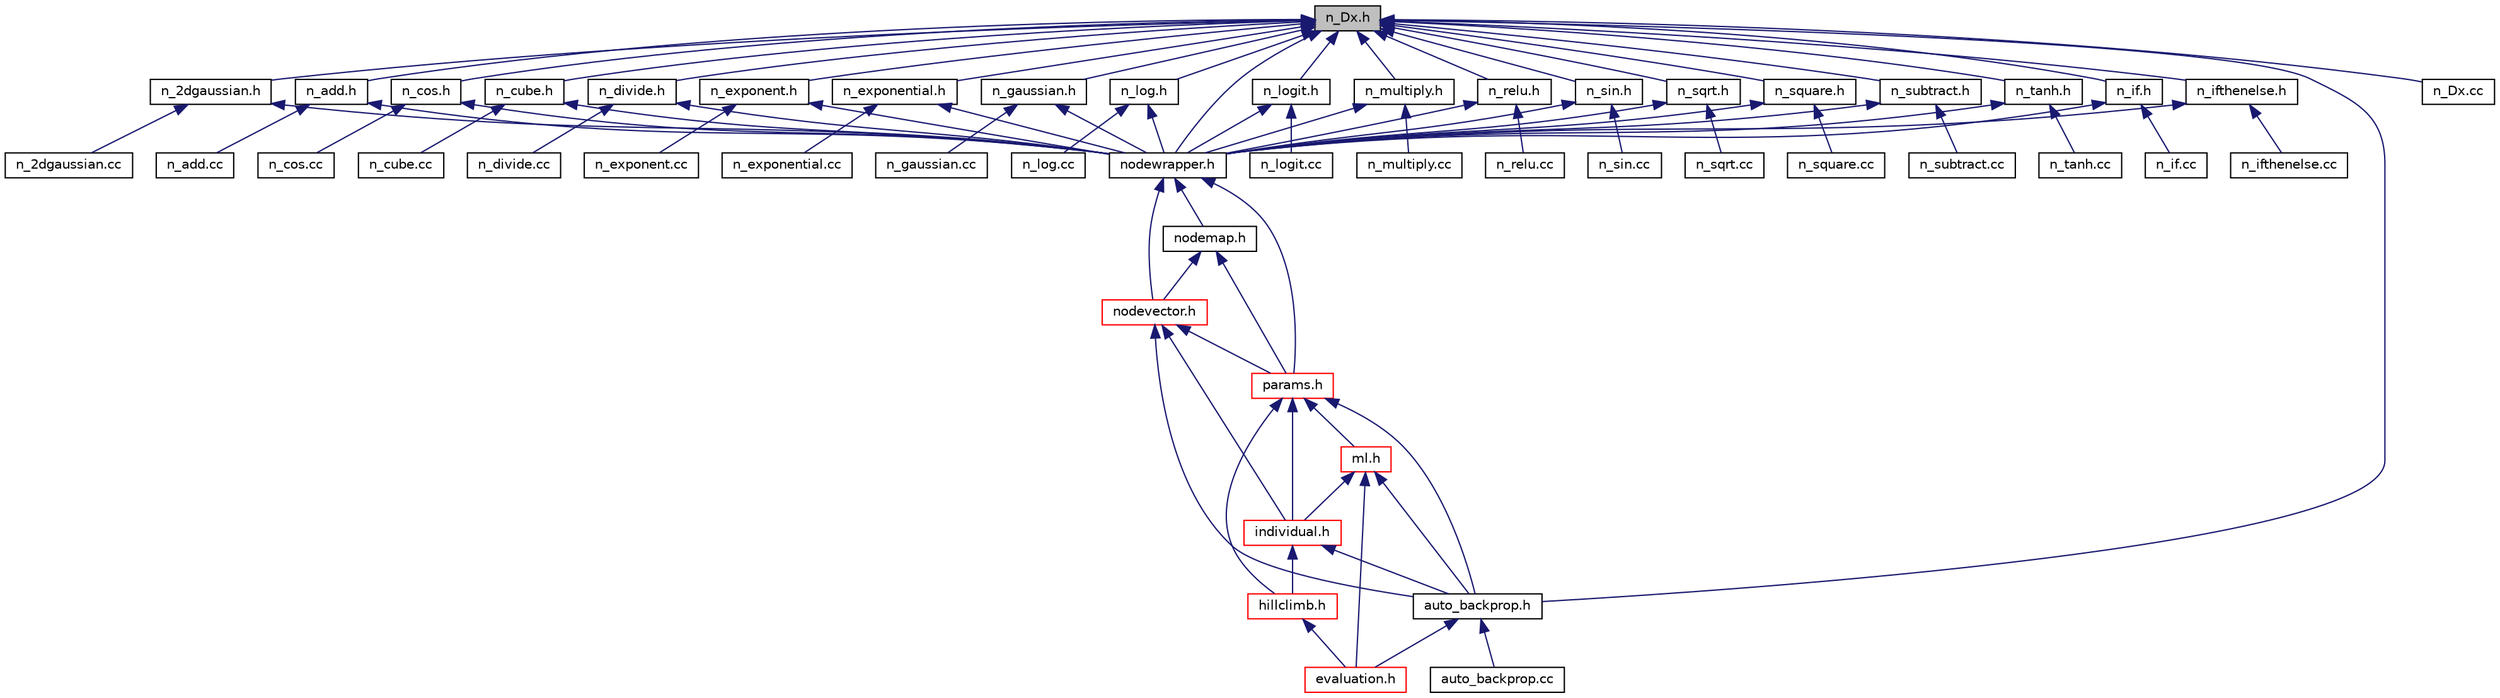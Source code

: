 digraph "n_Dx.h"
{
 // LATEX_PDF_SIZE
  edge [fontname="Helvetica",fontsize="10",labelfontname="Helvetica",labelfontsize="10"];
  node [fontname="Helvetica",fontsize="10",shape=record];
  Node1 [label="n_Dx.h",height=0.2,width=0.4,color="black", fillcolor="grey75", style="filled", fontcolor="black",tooltip=" "];
  Node1 -> Node2 [dir="back",color="midnightblue",fontsize="10",style="solid",fontname="Helvetica"];
  Node2 [label="nodewrapper.h",height=0.2,width=0.4,color="black", fillcolor="white", style="filled",URL="$d1/dc6/nodewrapper_8h.html",tooltip=" "];
  Node2 -> Node3 [dir="back",color="midnightblue",fontsize="10",style="solid",fontname="Helvetica"];
  Node3 [label="params.h",height=0.2,width=0.4,color="red", fillcolor="white", style="filled",URL="$da/d33/params_8h.html",tooltip=" "];
  Node3 -> Node4 [dir="back",color="midnightblue",fontsize="10",style="solid",fontname="Helvetica"];
  Node4 [label="ml.h",height=0.2,width=0.4,color="red", fillcolor="white", style="filled",URL="$d7/d60/ml_8h.html",tooltip=" "];
  Node4 -> Node5 [dir="back",color="midnightblue",fontsize="10",style="solid",fontname="Helvetica"];
  Node5 [label="evaluation.h",height=0.2,width=0.4,color="red", fillcolor="white", style="filled",URL="$d3/df9/evaluation_8h.html",tooltip=" "];
  Node4 -> Node10 [dir="back",color="midnightblue",fontsize="10",style="solid",fontname="Helvetica"];
  Node10 [label="individual.h",height=0.2,width=0.4,color="red", fillcolor="white", style="filled",URL="$d5/d1f/individual_8h.html",tooltip=" "];
  Node10 -> Node11 [dir="back",color="midnightblue",fontsize="10",style="solid",fontname="Helvetica"];
  Node11 [label="auto_backprop.h",height=0.2,width=0.4,color="black", fillcolor="white", style="filled",URL="$d6/d8a/auto__backprop_8h.html",tooltip=" "];
  Node11 -> Node5 [dir="back",color="midnightblue",fontsize="10",style="solid",fontname="Helvetica"];
  Node11 -> Node12 [dir="back",color="midnightblue",fontsize="10",style="solid",fontname="Helvetica"];
  Node12 [label="auto_backprop.cc",height=0.2,width=0.4,color="black", fillcolor="white", style="filled",URL="$d5/d02/auto__backprop_8cc.html",tooltip=" "];
  Node10 -> Node13 [dir="back",color="midnightblue",fontsize="10",style="solid",fontname="Helvetica"];
  Node13 [label="hillclimb.h",height=0.2,width=0.4,color="red", fillcolor="white", style="filled",URL="$d3/d59/hillclimb_8h.html",tooltip=" "];
  Node13 -> Node5 [dir="back",color="midnightblue",fontsize="10",style="solid",fontname="Helvetica"];
  Node4 -> Node11 [dir="back",color="midnightblue",fontsize="10",style="solid",fontname="Helvetica"];
  Node3 -> Node10 [dir="back",color="midnightblue",fontsize="10",style="solid",fontname="Helvetica"];
  Node3 -> Node11 [dir="back",color="midnightblue",fontsize="10",style="solid",fontname="Helvetica"];
  Node3 -> Node13 [dir="back",color="midnightblue",fontsize="10",style="solid",fontname="Helvetica"];
  Node2 -> Node42 [dir="back",color="midnightblue",fontsize="10",style="solid",fontname="Helvetica"];
  Node42 [label="nodevector.h",height=0.2,width=0.4,color="red", fillcolor="white", style="filled",URL="$da/dbc/nodevector_8h.html",tooltip=" "];
  Node42 -> Node3 [dir="back",color="midnightblue",fontsize="10",style="solid",fontname="Helvetica"];
  Node42 -> Node11 [dir="back",color="midnightblue",fontsize="10",style="solid",fontname="Helvetica"];
  Node42 -> Node10 [dir="back",color="midnightblue",fontsize="10",style="solid",fontname="Helvetica"];
  Node2 -> Node44 [dir="back",color="midnightblue",fontsize="10",style="solid",fontname="Helvetica"];
  Node44 [label="nodemap.h",height=0.2,width=0.4,color="black", fillcolor="white", style="filled",URL="$d2/da0/nodemap_8h.html",tooltip=" "];
  Node44 -> Node42 [dir="back",color="midnightblue",fontsize="10",style="solid",fontname="Helvetica"];
  Node44 -> Node3 [dir="back",color="midnightblue",fontsize="10",style="solid",fontname="Helvetica"];
  Node1 -> Node45 [dir="back",color="midnightblue",fontsize="10",style="solid",fontname="Helvetica"];
  Node45 [label="n_2dgaussian.h",height=0.2,width=0.4,color="black", fillcolor="white", style="filled",URL="$d8/d2e/n__2dgaussian_8h.html",tooltip=" "];
  Node45 -> Node2 [dir="back",color="midnightblue",fontsize="10",style="solid",fontname="Helvetica"];
  Node45 -> Node46 [dir="back",color="midnightblue",fontsize="10",style="solid",fontname="Helvetica"];
  Node46 [label="n_2dgaussian.cc",height=0.2,width=0.4,color="black", fillcolor="white", style="filled",URL="$d1/d61/n__2dgaussian_8cc.html",tooltip=" "];
  Node1 -> Node47 [dir="back",color="midnightblue",fontsize="10",style="solid",fontname="Helvetica"];
  Node47 [label="n_add.h",height=0.2,width=0.4,color="black", fillcolor="white", style="filled",URL="$d2/d00/n__add_8h.html",tooltip=" "];
  Node47 -> Node2 [dir="back",color="midnightblue",fontsize="10",style="solid",fontname="Helvetica"];
  Node47 -> Node48 [dir="back",color="midnightblue",fontsize="10",style="solid",fontname="Helvetica"];
  Node48 [label="n_add.cc",height=0.2,width=0.4,color="black", fillcolor="white", style="filled",URL="$d5/df4/n__add_8cc.html",tooltip=" "];
  Node1 -> Node49 [dir="back",color="midnightblue",fontsize="10",style="solid",fontname="Helvetica"];
  Node49 [label="n_cos.h",height=0.2,width=0.4,color="black", fillcolor="white", style="filled",URL="$d5/d42/n__cos_8h.html",tooltip=" "];
  Node49 -> Node2 [dir="back",color="midnightblue",fontsize="10",style="solid",fontname="Helvetica"];
  Node49 -> Node50 [dir="back",color="midnightblue",fontsize="10",style="solid",fontname="Helvetica"];
  Node50 [label="n_cos.cc",height=0.2,width=0.4,color="black", fillcolor="white", style="filled",URL="$d5/d78/n__cos_8cc.html",tooltip=" "];
  Node1 -> Node51 [dir="back",color="midnightblue",fontsize="10",style="solid",fontname="Helvetica"];
  Node51 [label="n_cube.h",height=0.2,width=0.4,color="black", fillcolor="white", style="filled",URL="$d4/dfb/n__cube_8h.html",tooltip=" "];
  Node51 -> Node2 [dir="back",color="midnightblue",fontsize="10",style="solid",fontname="Helvetica"];
  Node51 -> Node52 [dir="back",color="midnightblue",fontsize="10",style="solid",fontname="Helvetica"];
  Node52 [label="n_cube.cc",height=0.2,width=0.4,color="black", fillcolor="white", style="filled",URL="$dc/d4f/n__cube_8cc.html",tooltip=" "];
  Node1 -> Node53 [dir="back",color="midnightblue",fontsize="10",style="solid",fontname="Helvetica"];
  Node53 [label="n_divide.h",height=0.2,width=0.4,color="black", fillcolor="white", style="filled",URL="$de/d0f/n__divide_8h.html",tooltip=" "];
  Node53 -> Node2 [dir="back",color="midnightblue",fontsize="10",style="solid",fontname="Helvetica"];
  Node53 -> Node54 [dir="back",color="midnightblue",fontsize="10",style="solid",fontname="Helvetica"];
  Node54 [label="n_divide.cc",height=0.2,width=0.4,color="black", fillcolor="white", style="filled",URL="$d8/d1f/n__divide_8cc.html",tooltip=" "];
  Node1 -> Node55 [dir="back",color="midnightblue",fontsize="10",style="solid",fontname="Helvetica"];
  Node55 [label="n_exponent.h",height=0.2,width=0.4,color="black", fillcolor="white", style="filled",URL="$d0/d58/n__exponent_8h.html",tooltip=" "];
  Node55 -> Node2 [dir="back",color="midnightblue",fontsize="10",style="solid",fontname="Helvetica"];
  Node55 -> Node56 [dir="back",color="midnightblue",fontsize="10",style="solid",fontname="Helvetica"];
  Node56 [label="n_exponent.cc",height=0.2,width=0.4,color="black", fillcolor="white", style="filled",URL="$dc/d81/n__exponent_8cc.html",tooltip=" "];
  Node1 -> Node57 [dir="back",color="midnightblue",fontsize="10",style="solid",fontname="Helvetica"];
  Node57 [label="n_exponential.h",height=0.2,width=0.4,color="black", fillcolor="white", style="filled",URL="$d1/d37/n__exponential_8h.html",tooltip=" "];
  Node57 -> Node2 [dir="back",color="midnightblue",fontsize="10",style="solid",fontname="Helvetica"];
  Node57 -> Node58 [dir="back",color="midnightblue",fontsize="10",style="solid",fontname="Helvetica"];
  Node58 [label="n_exponential.cc",height=0.2,width=0.4,color="black", fillcolor="white", style="filled",URL="$d0/d47/n__exponential_8cc.html",tooltip=" "];
  Node1 -> Node59 [dir="back",color="midnightblue",fontsize="10",style="solid",fontname="Helvetica"];
  Node59 [label="n_gaussian.h",height=0.2,width=0.4,color="black", fillcolor="white", style="filled",URL="$de/ddb/n__gaussian_8h.html",tooltip=" "];
  Node59 -> Node2 [dir="back",color="midnightblue",fontsize="10",style="solid",fontname="Helvetica"];
  Node59 -> Node60 [dir="back",color="midnightblue",fontsize="10",style="solid",fontname="Helvetica"];
  Node60 [label="n_gaussian.cc",height=0.2,width=0.4,color="black", fillcolor="white", style="filled",URL="$d1/dcb/n__gaussian_8cc.html",tooltip=" "];
  Node1 -> Node61 [dir="back",color="midnightblue",fontsize="10",style="solid",fontname="Helvetica"];
  Node61 [label="n_log.h",height=0.2,width=0.4,color="black", fillcolor="white", style="filled",URL="$d2/db4/n__log_8h.html",tooltip=" "];
  Node61 -> Node2 [dir="back",color="midnightblue",fontsize="10",style="solid",fontname="Helvetica"];
  Node61 -> Node62 [dir="back",color="midnightblue",fontsize="10",style="solid",fontname="Helvetica"];
  Node62 [label="n_log.cc",height=0.2,width=0.4,color="black", fillcolor="white", style="filled",URL="$de/da6/n__log_8cc.html",tooltip=" "];
  Node1 -> Node63 [dir="back",color="midnightblue",fontsize="10",style="solid",fontname="Helvetica"];
  Node63 [label="n_logit.h",height=0.2,width=0.4,color="black", fillcolor="white", style="filled",URL="$d2/dd5/n__logit_8h.html",tooltip=" "];
  Node63 -> Node2 [dir="back",color="midnightblue",fontsize="10",style="solid",fontname="Helvetica"];
  Node63 -> Node64 [dir="back",color="midnightblue",fontsize="10",style="solid",fontname="Helvetica"];
  Node64 [label="n_logit.cc",height=0.2,width=0.4,color="black", fillcolor="white", style="filled",URL="$db/d83/n__logit_8cc.html",tooltip=" "];
  Node1 -> Node65 [dir="back",color="midnightblue",fontsize="10",style="solid",fontname="Helvetica"];
  Node65 [label="n_multiply.h",height=0.2,width=0.4,color="black", fillcolor="white", style="filled",URL="$d8/dd4/n__multiply_8h.html",tooltip=" "];
  Node65 -> Node2 [dir="back",color="midnightblue",fontsize="10",style="solid",fontname="Helvetica"];
  Node65 -> Node66 [dir="back",color="midnightblue",fontsize="10",style="solid",fontname="Helvetica"];
  Node66 [label="n_multiply.cc",height=0.2,width=0.4,color="black", fillcolor="white", style="filled",URL="$da/d45/n__multiply_8cc.html",tooltip=" "];
  Node1 -> Node67 [dir="back",color="midnightblue",fontsize="10",style="solid",fontname="Helvetica"];
  Node67 [label="n_relu.h",height=0.2,width=0.4,color="black", fillcolor="white", style="filled",URL="$da/ddf/n__relu_8h.html",tooltip=" "];
  Node67 -> Node2 [dir="back",color="midnightblue",fontsize="10",style="solid",fontname="Helvetica"];
  Node67 -> Node68 [dir="back",color="midnightblue",fontsize="10",style="solid",fontname="Helvetica"];
  Node68 [label="n_relu.cc",height=0.2,width=0.4,color="black", fillcolor="white", style="filled",URL="$de/d03/n__relu_8cc.html",tooltip=" "];
  Node1 -> Node69 [dir="back",color="midnightblue",fontsize="10",style="solid",fontname="Helvetica"];
  Node69 [label="n_sin.h",height=0.2,width=0.4,color="black", fillcolor="white", style="filled",URL="$d9/da4/n__sin_8h.html",tooltip=" "];
  Node69 -> Node2 [dir="back",color="midnightblue",fontsize="10",style="solid",fontname="Helvetica"];
  Node69 -> Node70 [dir="back",color="midnightblue",fontsize="10",style="solid",fontname="Helvetica"];
  Node70 [label="n_sin.cc",height=0.2,width=0.4,color="black", fillcolor="white", style="filled",URL="$d3/d5e/n__sin_8cc.html",tooltip=" "];
  Node1 -> Node71 [dir="back",color="midnightblue",fontsize="10",style="solid",fontname="Helvetica"];
  Node71 [label="n_sqrt.h",height=0.2,width=0.4,color="black", fillcolor="white", style="filled",URL="$d9/d44/n__sqrt_8h.html",tooltip=" "];
  Node71 -> Node2 [dir="back",color="midnightblue",fontsize="10",style="solid",fontname="Helvetica"];
  Node71 -> Node72 [dir="back",color="midnightblue",fontsize="10",style="solid",fontname="Helvetica"];
  Node72 [label="n_sqrt.cc",height=0.2,width=0.4,color="black", fillcolor="white", style="filled",URL="$d5/d3a/n__sqrt_8cc.html",tooltip=" "];
  Node1 -> Node73 [dir="back",color="midnightblue",fontsize="10",style="solid",fontname="Helvetica"];
  Node73 [label="n_square.h",height=0.2,width=0.4,color="black", fillcolor="white", style="filled",URL="$df/df1/n__square_8h.html",tooltip=" "];
  Node73 -> Node2 [dir="back",color="midnightblue",fontsize="10",style="solid",fontname="Helvetica"];
  Node73 -> Node74 [dir="back",color="midnightblue",fontsize="10",style="solid",fontname="Helvetica"];
  Node74 [label="n_square.cc",height=0.2,width=0.4,color="black", fillcolor="white", style="filled",URL="$dd/d0d/n__square_8cc.html",tooltip=" "];
  Node1 -> Node75 [dir="back",color="midnightblue",fontsize="10",style="solid",fontname="Helvetica"];
  Node75 [label="n_subtract.h",height=0.2,width=0.4,color="black", fillcolor="white", style="filled",URL="$d3/dd6/n__subtract_8h.html",tooltip=" "];
  Node75 -> Node2 [dir="back",color="midnightblue",fontsize="10",style="solid",fontname="Helvetica"];
  Node75 -> Node76 [dir="back",color="midnightblue",fontsize="10",style="solid",fontname="Helvetica"];
  Node76 [label="n_subtract.cc",height=0.2,width=0.4,color="black", fillcolor="white", style="filled",URL="$d6/d01/n__subtract_8cc.html",tooltip=" "];
  Node1 -> Node77 [dir="back",color="midnightblue",fontsize="10",style="solid",fontname="Helvetica"];
  Node77 [label="n_tanh.h",height=0.2,width=0.4,color="black", fillcolor="white", style="filled",URL="$de/df1/n__tanh_8h.html",tooltip=" "];
  Node77 -> Node2 [dir="back",color="midnightblue",fontsize="10",style="solid",fontname="Helvetica"];
  Node77 -> Node78 [dir="back",color="midnightblue",fontsize="10",style="solid",fontname="Helvetica"];
  Node78 [label="n_tanh.cc",height=0.2,width=0.4,color="black", fillcolor="white", style="filled",URL="$df/d81/n__tanh_8cc.html",tooltip=" "];
  Node1 -> Node79 [dir="back",color="midnightblue",fontsize="10",style="solid",fontname="Helvetica"];
  Node79 [label="n_if.h",height=0.2,width=0.4,color="black", fillcolor="white", style="filled",URL="$db/dac/n__if_8h.html",tooltip=" "];
  Node79 -> Node2 [dir="back",color="midnightblue",fontsize="10",style="solid",fontname="Helvetica"];
  Node79 -> Node80 [dir="back",color="midnightblue",fontsize="10",style="solid",fontname="Helvetica"];
  Node80 [label="n_if.cc",height=0.2,width=0.4,color="black", fillcolor="white", style="filled",URL="$dd/dad/n__if_8cc.html",tooltip=" "];
  Node1 -> Node81 [dir="back",color="midnightblue",fontsize="10",style="solid",fontname="Helvetica"];
  Node81 [label="n_ifthenelse.h",height=0.2,width=0.4,color="black", fillcolor="white", style="filled",URL="$db/dbb/n__ifthenelse_8h.html",tooltip=" "];
  Node81 -> Node2 [dir="back",color="midnightblue",fontsize="10",style="solid",fontname="Helvetica"];
  Node81 -> Node82 [dir="back",color="midnightblue",fontsize="10",style="solid",fontname="Helvetica"];
  Node82 [label="n_ifthenelse.cc",height=0.2,width=0.4,color="black", fillcolor="white", style="filled",URL="$da/d84/n__ifthenelse_8cc.html",tooltip=" "];
  Node1 -> Node11 [dir="back",color="midnightblue",fontsize="10",style="solid",fontname="Helvetica"];
  Node1 -> Node83 [dir="back",color="midnightblue",fontsize="10",style="solid",fontname="Helvetica"];
  Node83 [label="n_Dx.cc",height=0.2,width=0.4,color="black", fillcolor="white", style="filled",URL="$d0/d60/n__Dx_8cc.html",tooltip=" "];
}
